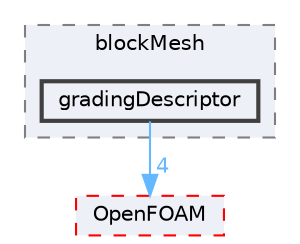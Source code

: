 digraph "src/mesh/blockMesh/gradingDescriptor"
{
 // LATEX_PDF_SIZE
  bgcolor="transparent";
  edge [fontname=Helvetica,fontsize=10,labelfontname=Helvetica,labelfontsize=10];
  node [fontname=Helvetica,fontsize=10,shape=box,height=0.2,width=0.4];
  compound=true
  subgraph clusterdir_ade3ea1948a418ffb78a293f495540d7 {
    graph [ bgcolor="#edf0f7", pencolor="grey50", label="blockMesh", fontname=Helvetica,fontsize=10 style="filled,dashed", URL="dir_ade3ea1948a418ffb78a293f495540d7.html",tooltip=""]
  dir_3903f2573fdbc5abba7a817e773bfcbc [label="gradingDescriptor", fillcolor="#edf0f7", color="grey25", style="filled,bold", URL="dir_3903f2573fdbc5abba7a817e773bfcbc.html",tooltip=""];
  }
  dir_c5473ff19b20e6ec4dfe5c310b3778a8 [label="OpenFOAM", fillcolor="#edf0f7", color="red", style="filled,dashed", URL="dir_c5473ff19b20e6ec4dfe5c310b3778a8.html",tooltip=""];
  dir_3903f2573fdbc5abba7a817e773bfcbc->dir_c5473ff19b20e6ec4dfe5c310b3778a8 [headlabel="4", labeldistance=1.5 headhref="dir_001669_002695.html" href="dir_001669_002695.html" color="steelblue1" fontcolor="steelblue1"];
}
